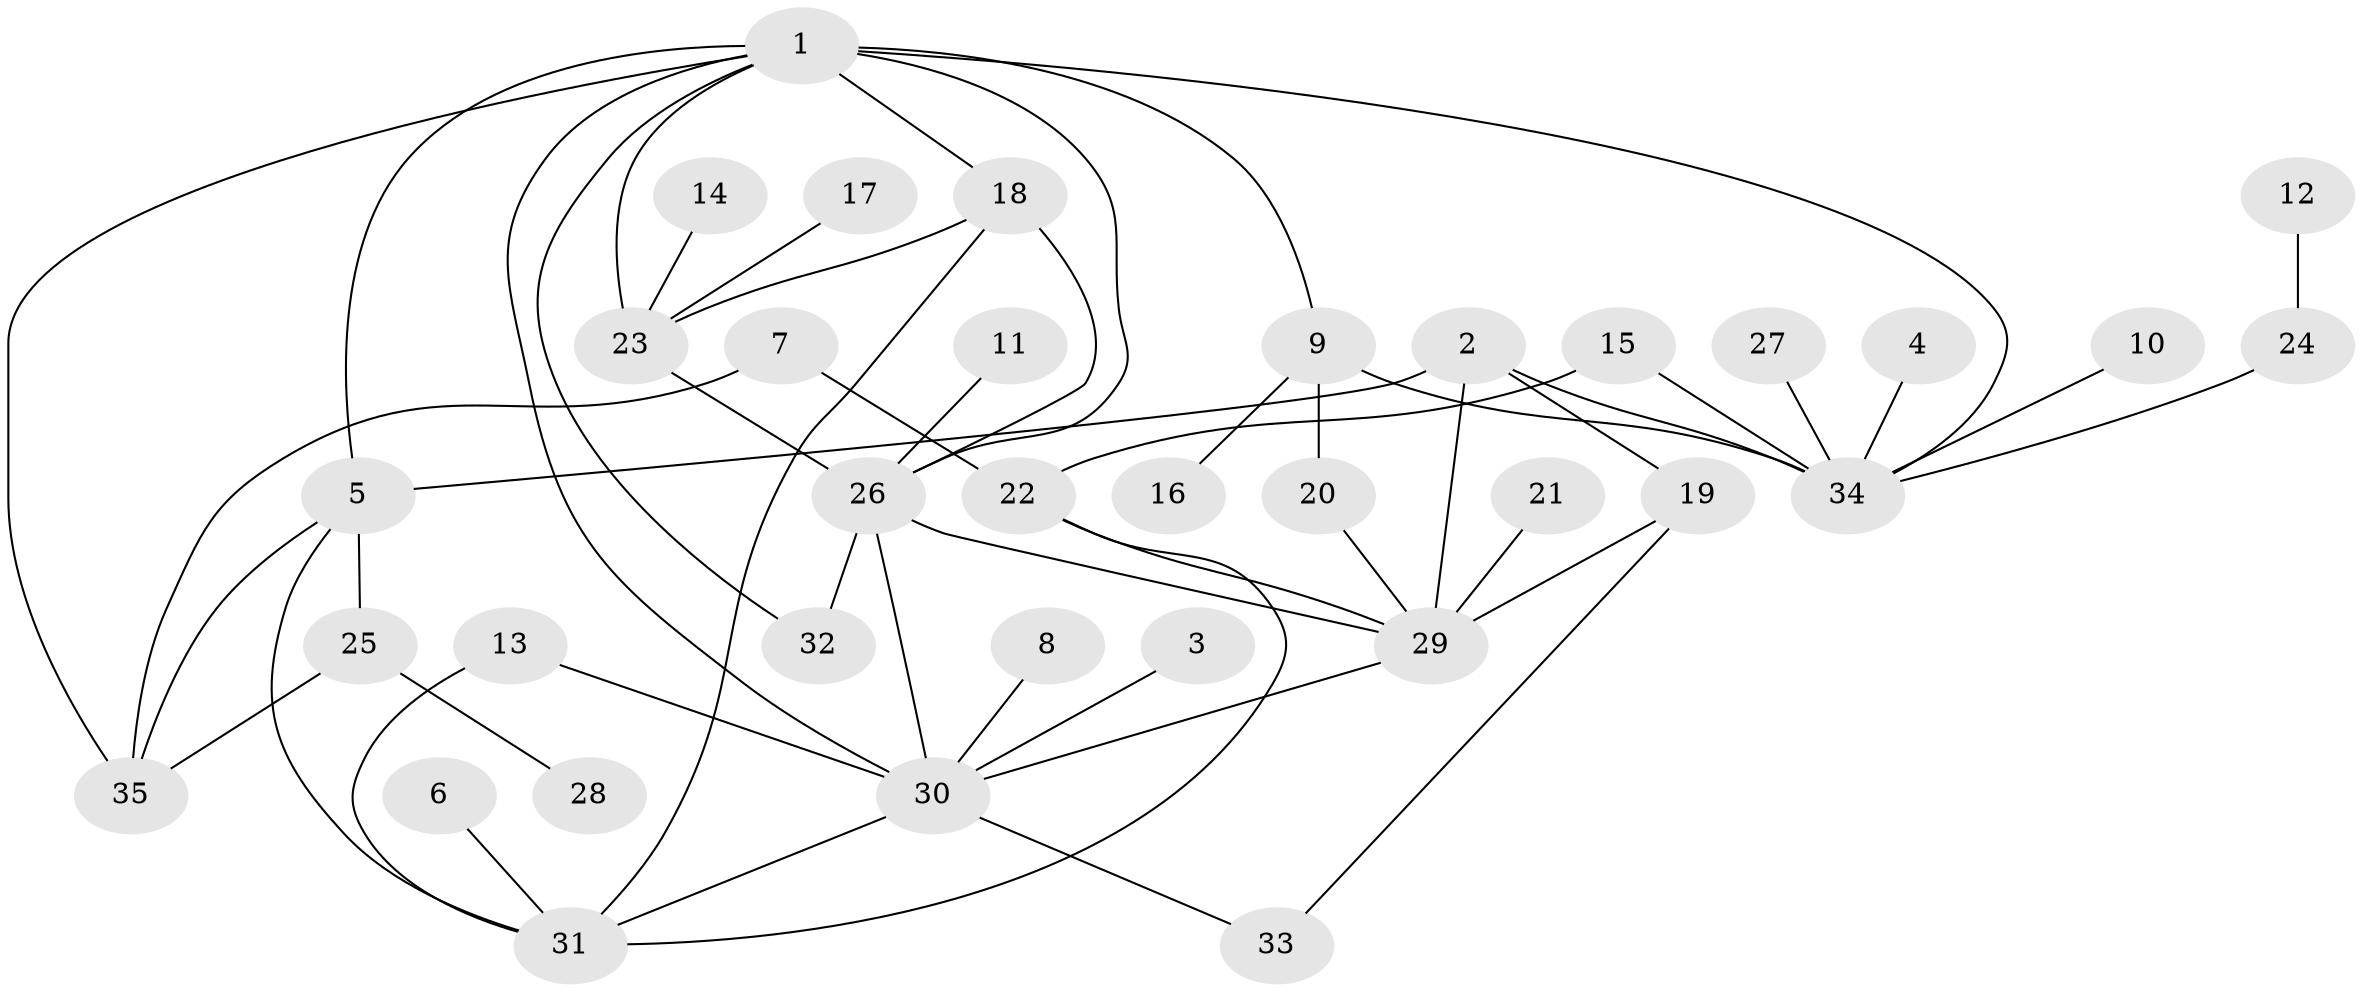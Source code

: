 // original degree distribution, {11: 0.024390243902439025, 5: 0.0975609756097561, 7: 0.04878048780487805, 9: 0.012195121951219513, 4: 0.04878048780487805, 3: 0.04878048780487805, 10: 0.012195121951219513, 6: 0.024390243902439025, 1: 0.524390243902439, 2: 0.15853658536585366}
// Generated by graph-tools (version 1.1) at 2025/37/03/04/25 23:37:32]
// undirected, 35 vertices, 54 edges
graph export_dot {
  node [color=gray90,style=filled];
  1;
  2;
  3;
  4;
  5;
  6;
  7;
  8;
  9;
  10;
  11;
  12;
  13;
  14;
  15;
  16;
  17;
  18;
  19;
  20;
  21;
  22;
  23;
  24;
  25;
  26;
  27;
  28;
  29;
  30;
  31;
  32;
  33;
  34;
  35;
  1 -- 5 [weight=1.0];
  1 -- 9 [weight=2.0];
  1 -- 18 [weight=1.0];
  1 -- 23 [weight=1.0];
  1 -- 26 [weight=1.0];
  1 -- 30 [weight=1.0];
  1 -- 32 [weight=1.0];
  1 -- 34 [weight=1.0];
  1 -- 35 [weight=1.0];
  2 -- 5 [weight=1.0];
  2 -- 19 [weight=2.0];
  2 -- 29 [weight=1.0];
  2 -- 34 [weight=1.0];
  3 -- 30 [weight=1.0];
  4 -- 34 [weight=1.0];
  5 -- 25 [weight=2.0];
  5 -- 31 [weight=1.0];
  5 -- 35 [weight=2.0];
  6 -- 31 [weight=1.0];
  7 -- 22 [weight=1.0];
  7 -- 35 [weight=1.0];
  8 -- 30 [weight=1.0];
  9 -- 16 [weight=1.0];
  9 -- 20 [weight=1.0];
  9 -- 34 [weight=2.0];
  10 -- 34 [weight=1.0];
  11 -- 26 [weight=1.0];
  12 -- 24 [weight=1.0];
  13 -- 30 [weight=1.0];
  13 -- 31 [weight=2.0];
  14 -- 23 [weight=1.0];
  15 -- 22 [weight=1.0];
  15 -- 34 [weight=1.0];
  17 -- 23 [weight=1.0];
  18 -- 23 [weight=1.0];
  18 -- 26 [weight=1.0];
  18 -- 31 [weight=1.0];
  19 -- 29 [weight=2.0];
  19 -- 33 [weight=1.0];
  20 -- 29 [weight=1.0];
  21 -- 29 [weight=1.0];
  22 -- 29 [weight=1.0];
  22 -- 31 [weight=1.0];
  23 -- 26 [weight=1.0];
  24 -- 34 [weight=1.0];
  25 -- 28 [weight=1.0];
  25 -- 35 [weight=1.0];
  26 -- 29 [weight=1.0];
  26 -- 30 [weight=1.0];
  26 -- 32 [weight=1.0];
  27 -- 34 [weight=1.0];
  29 -- 30 [weight=1.0];
  30 -- 31 [weight=2.0];
  30 -- 33 [weight=1.0];
}
